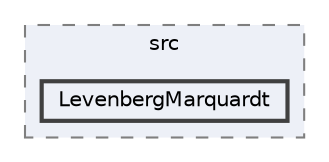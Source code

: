 digraph "external/taskflow/3rd-party/eigen-3.3.7/unsupported/Eigen/src/LevenbergMarquardt"
{
 // LATEX_PDF_SIZE
  bgcolor="transparent";
  edge [fontname=Helvetica,fontsize=10,labelfontname=Helvetica,labelfontsize=10];
  node [fontname=Helvetica,fontsize=10,shape=box,height=0.2,width=0.4];
  compound=true
  subgraph clusterdir_9f83894f9d9ad8e6fa2d07b6fb700861 {
    graph [ bgcolor="#edf0f7", pencolor="grey50", label="src", fontname=Helvetica,fontsize=10 style="filled,dashed", URL="dir_9f83894f9d9ad8e6fa2d07b6fb700861.html",tooltip=""]
  dir_ebe8e8397ffa354c2e7f44ad07c9d403 [label="LevenbergMarquardt", fillcolor="#edf0f7", color="grey25", style="filled,bold", URL="dir_ebe8e8397ffa354c2e7f44ad07c9d403.html",tooltip=""];
  }
}
